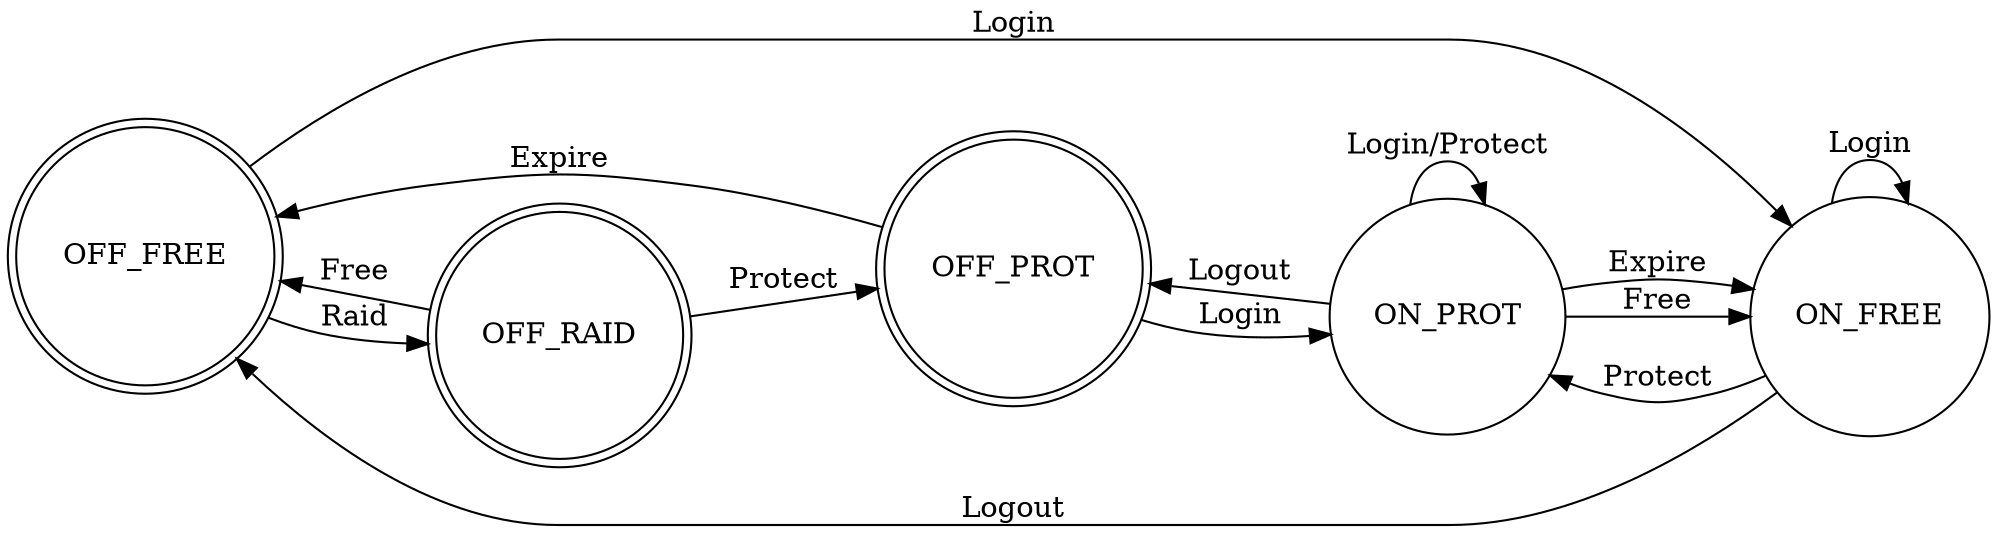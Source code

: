 digraph G {
	rankdir=LR;
	node [shape = doublecircle]; OFF_FREE OFF_PROT OFF_RAID;
	node [shape = circle];
	OFF_FREE->ON_FREE [label="Login"];
	OFF_FREE->OFF_RAID [label="Raid"];
	OFF_PROT->ON_PROT [label="Login"];
	OFF_RAID->OFF_PROT [label="Protect"];
	OFF_RAID->OFF_FREE [label="Free"];
	OFF_PROT->OFF_FREE [label="Expire"];
	ON_FREE->OFF_FREE [label="Logout"];
	ON_FREE->ON_PROT [label="Protect"];
	ON_PROT->OFF_PROT [label="Logout"];
	ON_PROT->ON_FREE [label="Free"];
	ON_PROT->ON_FREE [label="Expire"];
	ON_PROT->ON_PROT [label="Login/Protect"];
	ON_FREE->ON_FREE [label="Login"];
}
